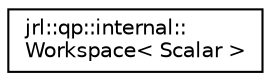 digraph "Graphical Class Hierarchy"
{
  edge [fontname="Helvetica",fontsize="10",labelfontname="Helvetica",labelfontsize="10"];
  node [fontname="Helvetica",fontsize="10",shape=record];
  rankdir="LR";
  Node0 [label="jrl::qp::internal::\lWorkspace\< Scalar \>",height=0.2,width=0.4,color="black", fillcolor="white", style="filled",URL="$classjrl_1_1qp_1_1internal_1_1Workspace.html"];
}
